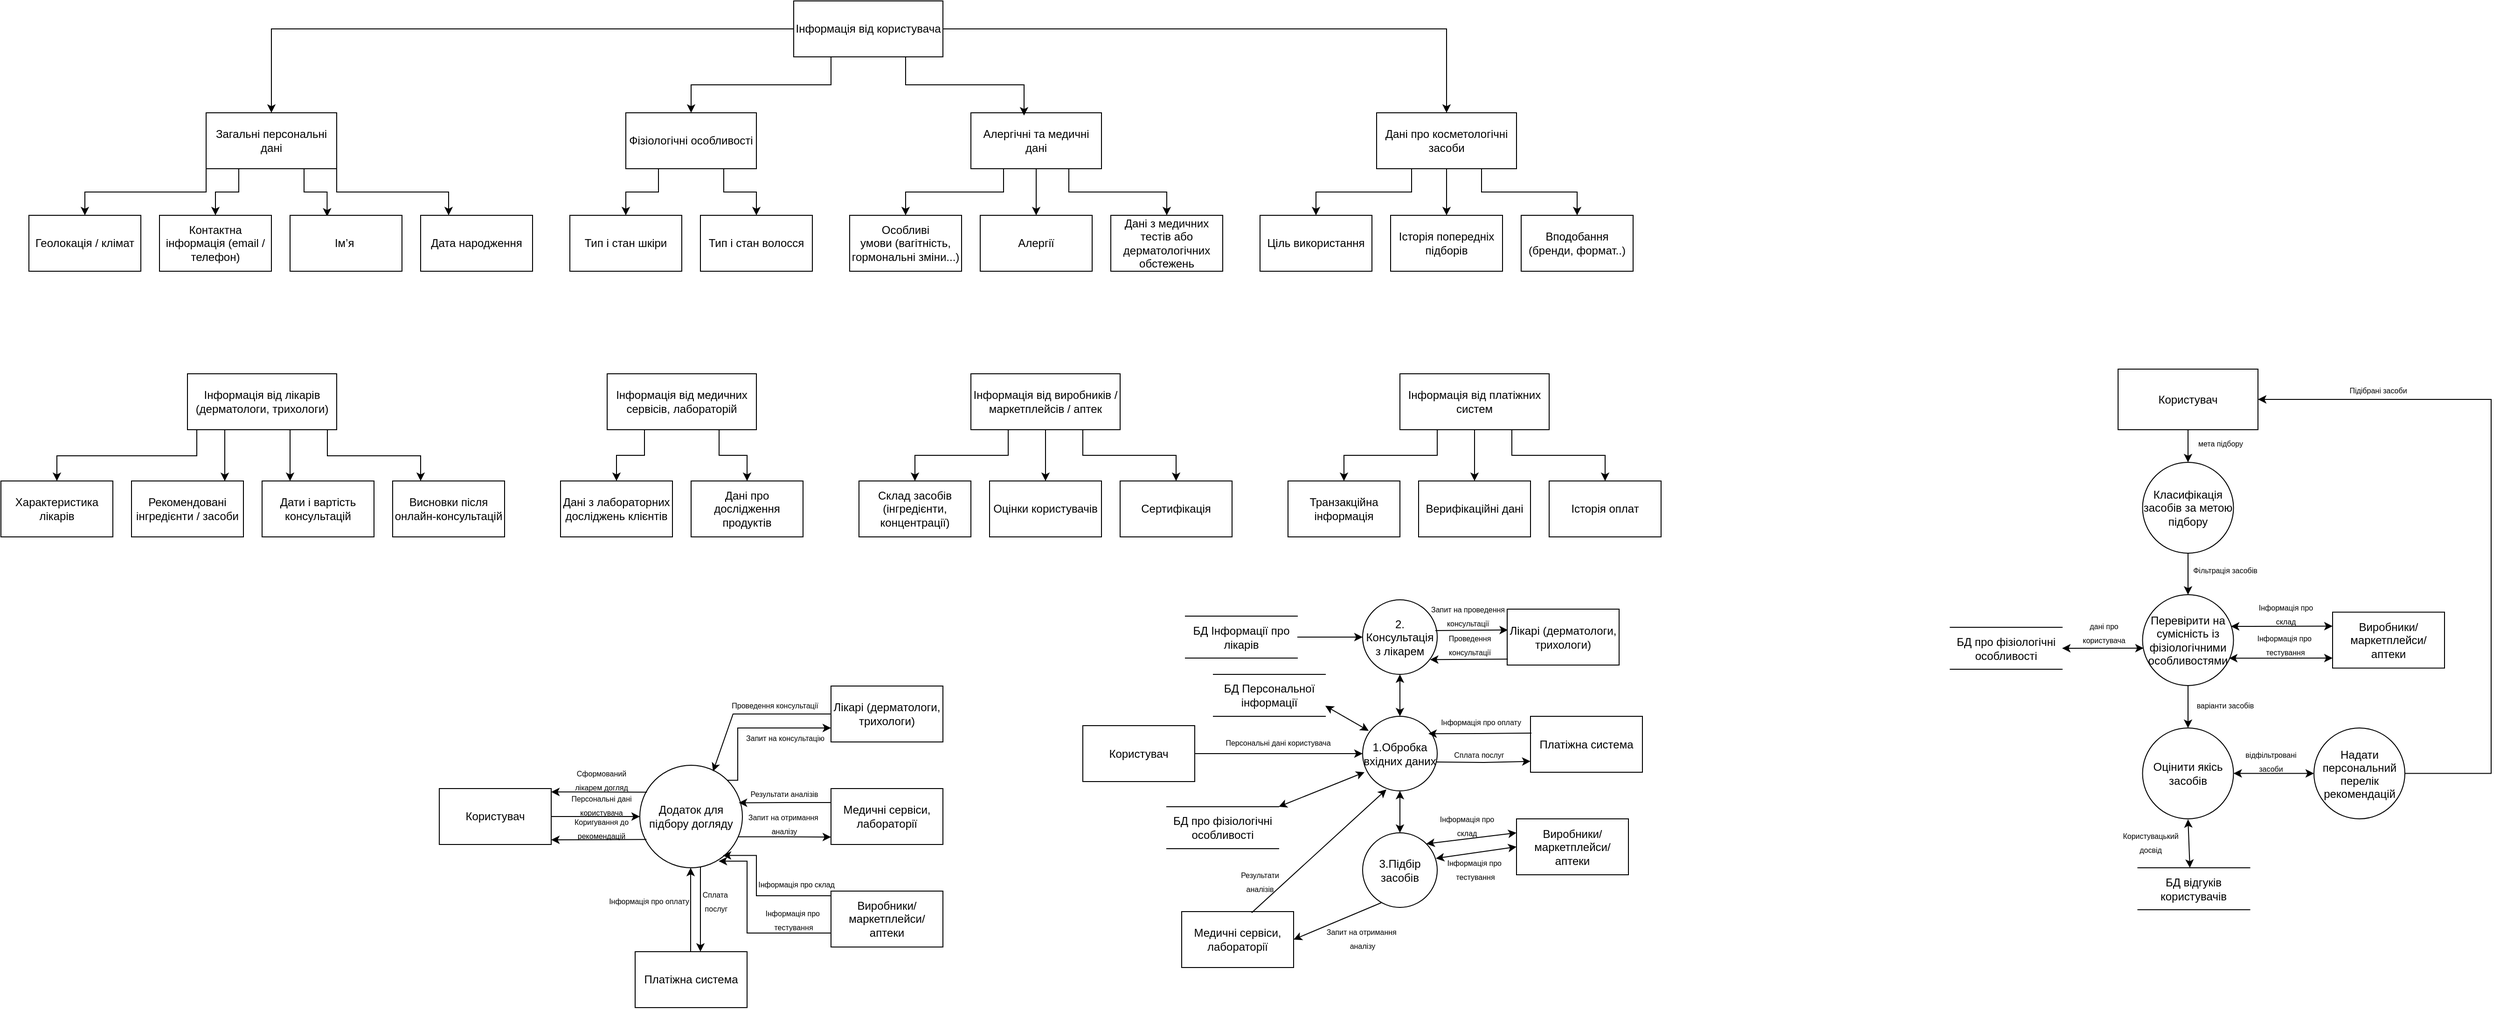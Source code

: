 <mxfile version="28.2.7">
  <diagram name="Page-1" id="nHtkJwjDJADX3kszTweU">
    <mxGraphModel dx="3541" dy="1849" grid="1" gridSize="10" guides="1" tooltips="1" connect="1" arrows="1" fold="1" page="1" pageScale="1" pageWidth="827" pageHeight="1169" math="0" shadow="0">
      <root>
        <mxCell id="0" />
        <mxCell id="1" parent="0" />
        <mxCell id="k3gkesRyHBmJgMEclzgZ-37" style="edgeStyle=orthogonalEdgeStyle;rounded=0;orthogonalLoop=1;jettySize=auto;html=1;exitX=0;exitY=0.5;exitDx=0;exitDy=0;entryX=0.5;entryY=0;entryDx=0;entryDy=0;" edge="1" parent="1" source="k3gkesRyHBmJgMEclzgZ-1" target="k3gkesRyHBmJgMEclzgZ-3">
          <mxGeometry relative="1" as="geometry" />
        </mxCell>
        <mxCell id="k3gkesRyHBmJgMEclzgZ-38" style="edgeStyle=orthogonalEdgeStyle;rounded=0;orthogonalLoop=1;jettySize=auto;html=1;exitX=0.25;exitY=1;exitDx=0;exitDy=0;entryX=0.5;entryY=0;entryDx=0;entryDy=0;" edge="1" parent="1" source="k3gkesRyHBmJgMEclzgZ-1" target="k3gkesRyHBmJgMEclzgZ-2">
          <mxGeometry relative="1" as="geometry" />
        </mxCell>
        <mxCell id="k3gkesRyHBmJgMEclzgZ-40" style="edgeStyle=orthogonalEdgeStyle;rounded=0;orthogonalLoop=1;jettySize=auto;html=1;exitX=1;exitY=0.5;exitDx=0;exitDy=0;entryX=0.5;entryY=0;entryDx=0;entryDy=0;" edge="1" parent="1" source="k3gkesRyHBmJgMEclzgZ-1" target="k3gkesRyHBmJgMEclzgZ-5">
          <mxGeometry relative="1" as="geometry" />
        </mxCell>
        <mxCell id="k3gkesRyHBmJgMEclzgZ-1" value="Інформація від користувача" style="rounded=0;whiteSpace=wrap;html=1;" vertex="1" parent="1">
          <mxGeometry x="580" y="40" width="160" height="60" as="geometry" />
        </mxCell>
        <mxCell id="k3gkesRyHBmJgMEclzgZ-45" style="edgeStyle=orthogonalEdgeStyle;rounded=0;orthogonalLoop=1;jettySize=auto;html=1;exitX=0.25;exitY=1;exitDx=0;exitDy=0;" edge="1" parent="1" source="k3gkesRyHBmJgMEclzgZ-2" target="k3gkesRyHBmJgMEclzgZ-10">
          <mxGeometry relative="1" as="geometry" />
        </mxCell>
        <mxCell id="k3gkesRyHBmJgMEclzgZ-46" style="edgeStyle=orthogonalEdgeStyle;rounded=0;orthogonalLoop=1;jettySize=auto;html=1;exitX=0.75;exitY=1;exitDx=0;exitDy=0;" edge="1" parent="1" source="k3gkesRyHBmJgMEclzgZ-2" target="k3gkesRyHBmJgMEclzgZ-11">
          <mxGeometry relative="1" as="geometry" />
        </mxCell>
        <mxCell id="k3gkesRyHBmJgMEclzgZ-2" value="Фізіологічні особливості" style="rounded=0;whiteSpace=wrap;html=1;" vertex="1" parent="1">
          <mxGeometry x="400" y="160" width="140" height="60" as="geometry" />
        </mxCell>
        <mxCell id="k3gkesRyHBmJgMEclzgZ-41" style="edgeStyle=orthogonalEdgeStyle;rounded=0;orthogonalLoop=1;jettySize=auto;html=1;exitX=0;exitY=1;exitDx=0;exitDy=0;entryX=0.5;entryY=0;entryDx=0;entryDy=0;" edge="1" parent="1" source="k3gkesRyHBmJgMEclzgZ-3" target="k3gkesRyHBmJgMEclzgZ-9">
          <mxGeometry relative="1" as="geometry" />
        </mxCell>
        <mxCell id="k3gkesRyHBmJgMEclzgZ-42" style="edgeStyle=orthogonalEdgeStyle;rounded=0;orthogonalLoop=1;jettySize=auto;html=1;exitX=0.25;exitY=1;exitDx=0;exitDy=0;" edge="1" parent="1" source="k3gkesRyHBmJgMEclzgZ-3" target="k3gkesRyHBmJgMEclzgZ-8">
          <mxGeometry relative="1" as="geometry" />
        </mxCell>
        <mxCell id="k3gkesRyHBmJgMEclzgZ-43" style="edgeStyle=orthogonalEdgeStyle;rounded=0;orthogonalLoop=1;jettySize=auto;html=1;exitX=0.75;exitY=1;exitDx=0;exitDy=0;entryX=0.331;entryY=0.022;entryDx=0;entryDy=0;entryPerimeter=0;" edge="1" parent="1" source="k3gkesRyHBmJgMEclzgZ-3" target="k3gkesRyHBmJgMEclzgZ-6">
          <mxGeometry relative="1" as="geometry">
            <Array as="points">
              <mxPoint x="55" y="245" />
              <mxPoint x="80" y="245" />
            </Array>
          </mxGeometry>
        </mxCell>
        <mxCell id="k3gkesRyHBmJgMEclzgZ-44" style="edgeStyle=orthogonalEdgeStyle;rounded=0;orthogonalLoop=1;jettySize=auto;html=1;exitX=1;exitY=1;exitDx=0;exitDy=0;entryX=0.25;entryY=0;entryDx=0;entryDy=0;" edge="1" parent="1" source="k3gkesRyHBmJgMEclzgZ-3" target="k3gkesRyHBmJgMEclzgZ-7">
          <mxGeometry relative="1" as="geometry" />
        </mxCell>
        <mxCell id="k3gkesRyHBmJgMEclzgZ-3" value="Загальні персональні дані" style="rounded=0;whiteSpace=wrap;html=1;" vertex="1" parent="1">
          <mxGeometry x="-50" y="160" width="140" height="60" as="geometry" />
        </mxCell>
        <mxCell id="k3gkesRyHBmJgMEclzgZ-47" style="edgeStyle=orthogonalEdgeStyle;rounded=0;orthogonalLoop=1;jettySize=auto;html=1;exitX=0.5;exitY=1;exitDx=0;exitDy=0;entryX=0.5;entryY=0;entryDx=0;entryDy=0;" edge="1" parent="1" source="k3gkesRyHBmJgMEclzgZ-4" target="k3gkesRyHBmJgMEclzgZ-14">
          <mxGeometry relative="1" as="geometry" />
        </mxCell>
        <mxCell id="k3gkesRyHBmJgMEclzgZ-48" style="edgeStyle=orthogonalEdgeStyle;rounded=0;orthogonalLoop=1;jettySize=auto;html=1;exitX=0.25;exitY=1;exitDx=0;exitDy=0;entryX=0.5;entryY=0;entryDx=0;entryDy=0;" edge="1" parent="1" source="k3gkesRyHBmJgMEclzgZ-4" target="k3gkesRyHBmJgMEclzgZ-13">
          <mxGeometry relative="1" as="geometry" />
        </mxCell>
        <mxCell id="k3gkesRyHBmJgMEclzgZ-49" style="edgeStyle=orthogonalEdgeStyle;rounded=0;orthogonalLoop=1;jettySize=auto;html=1;exitX=0.75;exitY=1;exitDx=0;exitDy=0;entryX=0.5;entryY=0;entryDx=0;entryDy=0;" edge="1" parent="1" source="k3gkesRyHBmJgMEclzgZ-4" target="k3gkesRyHBmJgMEclzgZ-16">
          <mxGeometry relative="1" as="geometry" />
        </mxCell>
        <mxCell id="k3gkesRyHBmJgMEclzgZ-4" value="Алергічні та медичні дані" style="rounded=0;whiteSpace=wrap;html=1;" vertex="1" parent="1">
          <mxGeometry x="770" y="160" width="140" height="60" as="geometry" />
        </mxCell>
        <mxCell id="k3gkesRyHBmJgMEclzgZ-50" style="edgeStyle=orthogonalEdgeStyle;rounded=0;orthogonalLoop=1;jettySize=auto;html=1;exitX=0.5;exitY=1;exitDx=0;exitDy=0;" edge="1" parent="1" source="k3gkesRyHBmJgMEclzgZ-5" target="k3gkesRyHBmJgMEclzgZ-19">
          <mxGeometry relative="1" as="geometry" />
        </mxCell>
        <mxCell id="k3gkesRyHBmJgMEclzgZ-51" style="edgeStyle=orthogonalEdgeStyle;rounded=0;orthogonalLoop=1;jettySize=auto;html=1;exitX=0.25;exitY=1;exitDx=0;exitDy=0;entryX=0.5;entryY=0;entryDx=0;entryDy=0;" edge="1" parent="1" source="k3gkesRyHBmJgMEclzgZ-5" target="k3gkesRyHBmJgMEclzgZ-18">
          <mxGeometry relative="1" as="geometry" />
        </mxCell>
        <mxCell id="k3gkesRyHBmJgMEclzgZ-52" style="edgeStyle=orthogonalEdgeStyle;rounded=0;orthogonalLoop=1;jettySize=auto;html=1;exitX=0.75;exitY=1;exitDx=0;exitDy=0;entryX=0.5;entryY=0;entryDx=0;entryDy=0;" edge="1" parent="1" source="k3gkesRyHBmJgMEclzgZ-5" target="k3gkesRyHBmJgMEclzgZ-20">
          <mxGeometry relative="1" as="geometry" />
        </mxCell>
        <mxCell id="k3gkesRyHBmJgMEclzgZ-5" value="Дані про косметологічні засоби" style="rounded=0;whiteSpace=wrap;html=1;" vertex="1" parent="1">
          <mxGeometry x="1205" y="160" width="150" height="60" as="geometry" />
        </mxCell>
        <mxCell id="k3gkesRyHBmJgMEclzgZ-6" value="Ім’я&amp;nbsp;" style="rounded=0;whiteSpace=wrap;html=1;" vertex="1" parent="1">
          <mxGeometry x="40" y="270" width="120" height="60" as="geometry" />
        </mxCell>
        <mxCell id="k3gkesRyHBmJgMEclzgZ-7" value="Дата народження" style="rounded=0;whiteSpace=wrap;html=1;" vertex="1" parent="1">
          <mxGeometry x="180" y="270" width="120" height="60" as="geometry" />
        </mxCell>
        <mxCell id="k3gkesRyHBmJgMEclzgZ-8" value="Контактна інформація (email / телефон)" style="rounded=0;whiteSpace=wrap;html=1;" vertex="1" parent="1">
          <mxGeometry x="-100" y="270" width="120" height="60" as="geometry" />
        </mxCell>
        <mxCell id="k3gkesRyHBmJgMEclzgZ-9" value="Геолокація / клімат" style="rounded=0;whiteSpace=wrap;html=1;" vertex="1" parent="1">
          <mxGeometry x="-240" y="270" width="120" height="60" as="geometry" />
        </mxCell>
        <mxCell id="k3gkesRyHBmJgMEclzgZ-10" value="Тип і стан шкіри" style="rounded=0;whiteSpace=wrap;html=1;" vertex="1" parent="1">
          <mxGeometry x="340" y="270" width="120" height="60" as="geometry" />
        </mxCell>
        <mxCell id="k3gkesRyHBmJgMEclzgZ-11" value="Тип і стан волосся" style="rounded=0;whiteSpace=wrap;html=1;" vertex="1" parent="1">
          <mxGeometry x="480" y="270" width="120" height="60" as="geometry" />
        </mxCell>
        <mxCell id="k3gkesRyHBmJgMEclzgZ-13" value="&lt;span data-end=&quot;1123&quot; data-start=&quot;1104&quot;&gt;Особливі умови&lt;/span&gt;&amp;nbsp;(вагітність, гормональні зміни...)" style="rounded=0;whiteSpace=wrap;html=1;" vertex="1" parent="1">
          <mxGeometry x="640" y="270" width="120" height="60" as="geometry" />
        </mxCell>
        <mxCell id="k3gkesRyHBmJgMEclzgZ-14" value="Алергії" style="rounded=0;whiteSpace=wrap;html=1;" vertex="1" parent="1">
          <mxGeometry x="780" y="270" width="120" height="60" as="geometry" />
        </mxCell>
        <mxCell id="k3gkesRyHBmJgMEclzgZ-16" value="Дані з медичних тестів або дерматологічних обстежень" style="rounded=0;whiteSpace=wrap;html=1;" vertex="1" parent="1">
          <mxGeometry x="920" y="270" width="120" height="60" as="geometry" />
        </mxCell>
        <mxCell id="k3gkesRyHBmJgMEclzgZ-18" value="Ціль використання" style="rounded=0;whiteSpace=wrap;html=1;" vertex="1" parent="1">
          <mxGeometry x="1080" y="270" width="120" height="60" as="geometry" />
        </mxCell>
        <mxCell id="k3gkesRyHBmJgMEclzgZ-19" value="Історія попередніх підборів" style="rounded=0;whiteSpace=wrap;html=1;" vertex="1" parent="1">
          <mxGeometry x="1220" y="270" width="120" height="60" as="geometry" />
        </mxCell>
        <mxCell id="k3gkesRyHBmJgMEclzgZ-20" value="Вподобання (бренди, формат..)" style="rounded=0;whiteSpace=wrap;html=1;" vertex="1" parent="1">
          <mxGeometry x="1360" y="270" width="120" height="60" as="geometry" />
        </mxCell>
        <mxCell id="k3gkesRyHBmJgMEclzgZ-53" style="edgeStyle=orthogonalEdgeStyle;rounded=0;orthogonalLoop=1;jettySize=auto;html=1;exitX=0.25;exitY=1;exitDx=0;exitDy=0;entryX=0.5;entryY=0;entryDx=0;entryDy=0;" edge="1" parent="1" source="k3gkesRyHBmJgMEclzgZ-21" target="k3gkesRyHBmJgMEclzgZ-25">
          <mxGeometry relative="1" as="geometry">
            <Array as="points">
              <mxPoint x="-60" y="500" />
              <mxPoint x="-60" y="528" />
              <mxPoint x="-210" y="528" />
            </Array>
          </mxGeometry>
        </mxCell>
        <mxCell id="k3gkesRyHBmJgMEclzgZ-54" style="edgeStyle=orthogonalEdgeStyle;rounded=0;orthogonalLoop=1;jettySize=auto;html=1;exitX=0.25;exitY=1;exitDx=0;exitDy=0;entryX=0.829;entryY=0.002;entryDx=0;entryDy=0;entryPerimeter=0;" edge="1" parent="1" source="k3gkesRyHBmJgMEclzgZ-21" target="k3gkesRyHBmJgMEclzgZ-24">
          <mxGeometry relative="1" as="geometry">
            <mxPoint x="-20" y="530" as="targetPoint" />
            <Array as="points">
              <mxPoint x="-30" y="555" />
            </Array>
          </mxGeometry>
        </mxCell>
        <mxCell id="k3gkesRyHBmJgMEclzgZ-55" style="edgeStyle=orthogonalEdgeStyle;rounded=0;orthogonalLoop=1;jettySize=auto;html=1;exitX=0.5;exitY=1;exitDx=0;exitDy=0;entryX=0.25;entryY=0;entryDx=0;entryDy=0;" edge="1" parent="1" source="k3gkesRyHBmJgMEclzgZ-21" target="k3gkesRyHBmJgMEclzgZ-22">
          <mxGeometry relative="1" as="geometry">
            <Array as="points">
              <mxPoint x="40" y="500" />
            </Array>
          </mxGeometry>
        </mxCell>
        <mxCell id="k3gkesRyHBmJgMEclzgZ-56" style="edgeStyle=orthogonalEdgeStyle;rounded=0;orthogonalLoop=1;jettySize=auto;html=1;exitX=0.75;exitY=1;exitDx=0;exitDy=0;entryX=0.25;entryY=0;entryDx=0;entryDy=0;" edge="1" parent="1" source="k3gkesRyHBmJgMEclzgZ-21" target="k3gkesRyHBmJgMEclzgZ-23">
          <mxGeometry relative="1" as="geometry">
            <Array as="points">
              <mxPoint x="80" y="500" />
              <mxPoint x="80" y="528" />
              <mxPoint x="180" y="528" />
            </Array>
          </mxGeometry>
        </mxCell>
        <mxCell id="k3gkesRyHBmJgMEclzgZ-21" value="Інформація від лікарів (дерматологи, трихологи)" style="rounded=0;whiteSpace=wrap;html=1;" vertex="1" parent="1">
          <mxGeometry x="-70" y="440" width="160" height="60" as="geometry" />
        </mxCell>
        <mxCell id="k3gkesRyHBmJgMEclzgZ-22" value="Дати і вартість консультацій" style="rounded=0;whiteSpace=wrap;html=1;" vertex="1" parent="1">
          <mxGeometry x="10" y="555" width="120" height="60" as="geometry" />
        </mxCell>
        <mxCell id="k3gkesRyHBmJgMEclzgZ-23" value="Висновки після онлайн-консультацій" style="rounded=0;whiteSpace=wrap;html=1;" vertex="1" parent="1">
          <mxGeometry x="150" y="555" width="120" height="60" as="geometry" />
        </mxCell>
        <mxCell id="k3gkesRyHBmJgMEclzgZ-24" value="Рекомендовані інгредієнти / засоби" style="rounded=0;whiteSpace=wrap;html=1;" vertex="1" parent="1">
          <mxGeometry x="-130" y="555" width="120" height="60" as="geometry" />
        </mxCell>
        <mxCell id="k3gkesRyHBmJgMEclzgZ-25" value="Характеристика лікарів" style="rounded=0;whiteSpace=wrap;html=1;" vertex="1" parent="1">
          <mxGeometry x="-270" y="555" width="120" height="60" as="geometry" />
        </mxCell>
        <mxCell id="k3gkesRyHBmJgMEclzgZ-57" style="edgeStyle=orthogonalEdgeStyle;rounded=0;orthogonalLoop=1;jettySize=auto;html=1;exitX=0.25;exitY=1;exitDx=0;exitDy=0;" edge="1" parent="1" source="k3gkesRyHBmJgMEclzgZ-26" target="k3gkesRyHBmJgMEclzgZ-30">
          <mxGeometry relative="1" as="geometry" />
        </mxCell>
        <mxCell id="k3gkesRyHBmJgMEclzgZ-58" style="edgeStyle=orthogonalEdgeStyle;rounded=0;orthogonalLoop=1;jettySize=auto;html=1;exitX=0.75;exitY=1;exitDx=0;exitDy=0;entryX=0.5;entryY=0;entryDx=0;entryDy=0;" edge="1" parent="1" source="k3gkesRyHBmJgMEclzgZ-26" target="k3gkesRyHBmJgMEclzgZ-29">
          <mxGeometry relative="1" as="geometry" />
        </mxCell>
        <mxCell id="k3gkesRyHBmJgMEclzgZ-26" value="Інформація від медичних сервісів, лабораторій" style="rounded=0;whiteSpace=wrap;html=1;" vertex="1" parent="1">
          <mxGeometry x="380" y="440" width="160" height="60" as="geometry" />
        </mxCell>
        <mxCell id="k3gkesRyHBmJgMEclzgZ-27" value="Склад засобів (інгредієнти, концентрації)" style="rounded=0;whiteSpace=wrap;html=1;" vertex="1" parent="1">
          <mxGeometry x="650" y="555" width="120" height="60" as="geometry" />
        </mxCell>
        <mxCell id="k3gkesRyHBmJgMEclzgZ-28" value="Оцінки користувачів" style="rounded=0;whiteSpace=wrap;html=1;" vertex="1" parent="1">
          <mxGeometry x="790" y="555" width="120" height="60" as="geometry" />
        </mxCell>
        <mxCell id="k3gkesRyHBmJgMEclzgZ-29" value="Дані про дослідження продуктів" style="rounded=0;whiteSpace=wrap;html=1;" vertex="1" parent="1">
          <mxGeometry x="470" y="555" width="120" height="60" as="geometry" />
        </mxCell>
        <mxCell id="k3gkesRyHBmJgMEclzgZ-30" value="Дані з лабораторних досліджень клієнтів" style="rounded=0;whiteSpace=wrap;html=1;" vertex="1" parent="1">
          <mxGeometry x="330" y="555" width="120" height="60" as="geometry" />
        </mxCell>
        <mxCell id="k3gkesRyHBmJgMEclzgZ-59" style="edgeStyle=orthogonalEdgeStyle;rounded=0;orthogonalLoop=1;jettySize=auto;html=1;exitX=0.5;exitY=1;exitDx=0;exitDy=0;entryX=0.5;entryY=0;entryDx=0;entryDy=0;" edge="1" parent="1" source="k3gkesRyHBmJgMEclzgZ-31" target="k3gkesRyHBmJgMEclzgZ-28">
          <mxGeometry relative="1" as="geometry" />
        </mxCell>
        <mxCell id="k3gkesRyHBmJgMEclzgZ-60" style="edgeStyle=orthogonalEdgeStyle;rounded=0;orthogonalLoop=1;jettySize=auto;html=1;exitX=0.25;exitY=1;exitDx=0;exitDy=0;entryX=0.5;entryY=0;entryDx=0;entryDy=0;" edge="1" parent="1" source="k3gkesRyHBmJgMEclzgZ-31" target="k3gkesRyHBmJgMEclzgZ-27">
          <mxGeometry relative="1" as="geometry" />
        </mxCell>
        <mxCell id="k3gkesRyHBmJgMEclzgZ-61" style="edgeStyle=orthogonalEdgeStyle;rounded=0;orthogonalLoop=1;jettySize=auto;html=1;exitX=0.75;exitY=1;exitDx=0;exitDy=0;" edge="1" parent="1" source="k3gkesRyHBmJgMEclzgZ-31" target="k3gkesRyHBmJgMEclzgZ-32">
          <mxGeometry relative="1" as="geometry" />
        </mxCell>
        <mxCell id="k3gkesRyHBmJgMEclzgZ-31" value="Інформація від виробників / маркетплейсів / аптек" style="rounded=0;whiteSpace=wrap;html=1;" vertex="1" parent="1">
          <mxGeometry x="770" y="440" width="160" height="60" as="geometry" />
        </mxCell>
        <mxCell id="k3gkesRyHBmJgMEclzgZ-32" value="Сертифікація" style="rounded=0;whiteSpace=wrap;html=1;" vertex="1" parent="1">
          <mxGeometry x="930" y="555" width="120" height="60" as="geometry" />
        </mxCell>
        <mxCell id="k3gkesRyHBmJgMEclzgZ-33" value="Транзакційна інформація" style="rounded=0;whiteSpace=wrap;html=1;" vertex="1" parent="1">
          <mxGeometry x="1110" y="555" width="120" height="60" as="geometry" />
        </mxCell>
        <mxCell id="k3gkesRyHBmJgMEclzgZ-62" style="edgeStyle=orthogonalEdgeStyle;rounded=0;orthogonalLoop=1;jettySize=auto;html=1;exitX=0.5;exitY=1;exitDx=0;exitDy=0;entryX=0.5;entryY=0;entryDx=0;entryDy=0;" edge="1" parent="1" source="k3gkesRyHBmJgMEclzgZ-34" target="k3gkesRyHBmJgMEclzgZ-35">
          <mxGeometry relative="1" as="geometry" />
        </mxCell>
        <mxCell id="k3gkesRyHBmJgMEclzgZ-63" style="edgeStyle=orthogonalEdgeStyle;rounded=0;orthogonalLoop=1;jettySize=auto;html=1;exitX=0.25;exitY=1;exitDx=0;exitDy=0;entryX=0.5;entryY=0;entryDx=0;entryDy=0;" edge="1" parent="1" source="k3gkesRyHBmJgMEclzgZ-34" target="k3gkesRyHBmJgMEclzgZ-33">
          <mxGeometry relative="1" as="geometry" />
        </mxCell>
        <mxCell id="k3gkesRyHBmJgMEclzgZ-64" style="edgeStyle=orthogonalEdgeStyle;rounded=0;orthogonalLoop=1;jettySize=auto;html=1;exitX=0.75;exitY=1;exitDx=0;exitDy=0;" edge="1" parent="1" source="k3gkesRyHBmJgMEclzgZ-34" target="k3gkesRyHBmJgMEclzgZ-36">
          <mxGeometry relative="1" as="geometry" />
        </mxCell>
        <mxCell id="k3gkesRyHBmJgMEclzgZ-34" value="Інформація від платіжних систем" style="rounded=0;whiteSpace=wrap;html=1;" vertex="1" parent="1">
          <mxGeometry x="1230" y="440" width="160" height="60" as="geometry" />
        </mxCell>
        <mxCell id="k3gkesRyHBmJgMEclzgZ-35" value="Верифікаційні дані" style="rounded=0;whiteSpace=wrap;html=1;" vertex="1" parent="1">
          <mxGeometry x="1250" y="555" width="120" height="60" as="geometry" />
        </mxCell>
        <mxCell id="k3gkesRyHBmJgMEclzgZ-36" value="Історія оплат" style="rounded=0;whiteSpace=wrap;html=1;" vertex="1" parent="1">
          <mxGeometry x="1390" y="555" width="120" height="60" as="geometry" />
        </mxCell>
        <mxCell id="k3gkesRyHBmJgMEclzgZ-39" style="edgeStyle=orthogonalEdgeStyle;rounded=0;orthogonalLoop=1;jettySize=auto;html=1;exitX=0.75;exitY=1;exitDx=0;exitDy=0;entryX=0.407;entryY=0.05;entryDx=0;entryDy=0;entryPerimeter=0;" edge="1" parent="1" source="k3gkesRyHBmJgMEclzgZ-1" target="k3gkesRyHBmJgMEclzgZ-4">
          <mxGeometry relative="1" as="geometry" />
        </mxCell>
        <mxCell id="k3gkesRyHBmJgMEclzgZ-91" style="edgeStyle=orthogonalEdgeStyle;rounded=0;orthogonalLoop=1;jettySize=auto;html=1;entryX=0;entryY=0.5;entryDx=0;entryDy=0;exitX=0.957;exitY=0.698;exitDx=0;exitDy=0;exitPerimeter=0;" edge="1" parent="1" source="k3gkesRyHBmJgMEclzgZ-65">
          <mxGeometry relative="1" as="geometry">
            <mxPoint x="525" y="937" as="sourcePoint" />
            <mxPoint x="620" y="937" as="targetPoint" />
          </mxGeometry>
        </mxCell>
        <mxCell id="k3gkesRyHBmJgMEclzgZ-98" style="edgeStyle=orthogonalEdgeStyle;rounded=0;orthogonalLoop=1;jettySize=auto;html=1;" edge="1" parent="1" source="k3gkesRyHBmJgMEclzgZ-65" target="k3gkesRyHBmJgMEclzgZ-67">
          <mxGeometry relative="1" as="geometry">
            <Array as="points">
              <mxPoint x="480" y="980" />
              <mxPoint x="480" y="980" />
            </Array>
          </mxGeometry>
        </mxCell>
        <mxCell id="k3gkesRyHBmJgMEclzgZ-184" style="edgeStyle=orthogonalEdgeStyle;rounded=0;orthogonalLoop=1;jettySize=auto;html=1;exitX=1;exitY=0;exitDx=0;exitDy=0;entryX=0;entryY=0.75;entryDx=0;entryDy=0;" edge="1" parent="1" source="k3gkesRyHBmJgMEclzgZ-65" target="k3gkesRyHBmJgMEclzgZ-70">
          <mxGeometry relative="1" as="geometry">
            <Array as="points">
              <mxPoint x="520" y="876" />
              <mxPoint x="520" y="820" />
            </Array>
          </mxGeometry>
        </mxCell>
        <mxCell id="k3gkesRyHBmJgMEclzgZ-65" value="Додаток для підбору догляду" style="ellipse;whiteSpace=wrap;html=1;aspect=fixed;" vertex="1" parent="1">
          <mxGeometry x="415" y="860" width="110" height="110" as="geometry" />
        </mxCell>
        <mxCell id="k3gkesRyHBmJgMEclzgZ-66" value="Користувач" style="rounded=0;whiteSpace=wrap;html=1;" vertex="1" parent="1">
          <mxGeometry x="200" y="885" width="120" height="60" as="geometry" />
        </mxCell>
        <mxCell id="k3gkesRyHBmJgMEclzgZ-85" style="edgeStyle=orthogonalEdgeStyle;rounded=0;orthogonalLoop=1;jettySize=auto;html=1;exitX=0.5;exitY=0;exitDx=0;exitDy=0;entryX=0.5;entryY=1;entryDx=0;entryDy=0;" edge="1" parent="1">
          <mxGeometry relative="1" as="geometry">
            <mxPoint x="469.51" y="1060" as="sourcePoint" />
            <mxPoint x="469.51" y="970" as="targetPoint" />
          </mxGeometry>
        </mxCell>
        <mxCell id="k3gkesRyHBmJgMEclzgZ-67" value="Платіжна система" style="rounded=0;whiteSpace=wrap;html=1;" vertex="1" parent="1">
          <mxGeometry x="410" y="1060" width="120" height="60" as="geometry" />
        </mxCell>
        <mxCell id="k3gkesRyHBmJgMEclzgZ-68" value="Виробники/маркетплейси/ аптеки" style="rounded=0;whiteSpace=wrap;html=1;" vertex="1" parent="1">
          <mxGeometry x="620" y="995" width="120" height="60" as="geometry" />
        </mxCell>
        <mxCell id="k3gkesRyHBmJgMEclzgZ-69" value="Медичні сервіси, лабораторії" style="rounded=0;whiteSpace=wrap;html=1;" vertex="1" parent="1">
          <mxGeometry x="620" y="885" width="120" height="60" as="geometry" />
        </mxCell>
        <mxCell id="k3gkesRyHBmJgMEclzgZ-70" value="Лікарі (дерматологи, трихологи)" style="rounded=0;whiteSpace=wrap;html=1;" vertex="1" parent="1">
          <mxGeometry x="620" y="775" width="120" height="60" as="geometry" />
        </mxCell>
        <mxCell id="k3gkesRyHBmJgMEclzgZ-73" value="" style="endArrow=classic;html=1;rounded=0;entryX=1;entryY=0.75;entryDx=0;entryDy=0;exitX=0.065;exitY=0.724;exitDx=0;exitDy=0;exitPerimeter=0;" edge="1" parent="1" source="k3gkesRyHBmJgMEclzgZ-65">
          <mxGeometry width="50" height="50" relative="1" as="geometry">
            <mxPoint x="418.63" y="940.35" as="sourcePoint" />
            <mxPoint x="320" y="940" as="targetPoint" />
          </mxGeometry>
        </mxCell>
        <mxCell id="k3gkesRyHBmJgMEclzgZ-74" value="" style="endArrow=classic;html=1;rounded=0;entryX=1;entryY=0.143;entryDx=0;entryDy=0;entryPerimeter=0;exitX=0.07;exitY=0.262;exitDx=0;exitDy=0;exitPerimeter=0;" edge="1" parent="1" source="k3gkesRyHBmJgMEclzgZ-65">
          <mxGeometry width="50" height="50" relative="1" as="geometry">
            <mxPoint x="419.62" y="888.88" as="sourcePoint" />
            <mxPoint x="320" y="888.58" as="targetPoint" />
          </mxGeometry>
        </mxCell>
        <mxCell id="k3gkesRyHBmJgMEclzgZ-76" value="&lt;font style=&quot;font-size: 8px;&quot;&gt;Сформований лікарем догляд&lt;/font&gt;" style="text;html=1;whiteSpace=wrap;strokeColor=none;fillColor=none;align=center;verticalAlign=middle;rounded=0;" vertex="1" parent="1">
          <mxGeometry x="334" y="865" width="80" height="20" as="geometry" />
        </mxCell>
        <mxCell id="k3gkesRyHBmJgMEclzgZ-78" value="&lt;font style=&quot;font-size: 8px;&quot;&gt;Персональні дані користувача&lt;/font&gt;" style="text;html=1;whiteSpace=wrap;strokeColor=none;fillColor=none;align=center;verticalAlign=middle;rounded=0;" vertex="1" parent="1">
          <mxGeometry x="334" y="892" width="80" height="20" as="geometry" />
        </mxCell>
        <mxCell id="k3gkesRyHBmJgMEclzgZ-79" value="&lt;font style=&quot;font-size: 8px;&quot;&gt;Коригування до рекомендацій&lt;/font&gt;" style="text;html=1;whiteSpace=wrap;strokeColor=none;fillColor=none;align=center;verticalAlign=middle;rounded=0;" vertex="1" parent="1">
          <mxGeometry x="334" y="917" width="80" height="20" as="geometry" />
        </mxCell>
        <mxCell id="k3gkesRyHBmJgMEclzgZ-80" value="" style="endArrow=classic;html=1;rounded=0;exitX=1;exitY=0.5;exitDx=0;exitDy=0;entryX=0;entryY=0.5;entryDx=0;entryDy=0;" edge="1" parent="1" source="k3gkesRyHBmJgMEclzgZ-66" target="k3gkesRyHBmJgMEclzgZ-65">
          <mxGeometry width="50" height="50" relative="1" as="geometry">
            <mxPoint x="400" y="950" as="sourcePoint" />
            <mxPoint x="450" y="900" as="targetPoint" />
          </mxGeometry>
        </mxCell>
        <mxCell id="k3gkesRyHBmJgMEclzgZ-83" value="&lt;font style=&quot;font-size: 8px;&quot;&gt;Сплата&amp;nbsp;&lt;/font&gt;&lt;div&gt;&lt;font style=&quot;font-size: 8px;&quot;&gt;послуг&lt;/font&gt;&lt;/div&gt;" style="text;html=1;whiteSpace=wrap;strokeColor=none;fillColor=none;align=center;verticalAlign=middle;rounded=0;" vertex="1" parent="1">
          <mxGeometry x="457" y="995" width="80" height="20" as="geometry" />
        </mxCell>
        <mxCell id="k3gkesRyHBmJgMEclzgZ-84" value="&lt;div&gt;&lt;span style=&quot;font-size: 8px;&quot;&gt;Інформація про оплату&lt;/span&gt;&lt;/div&gt;" style="text;html=1;whiteSpace=wrap;strokeColor=none;fillColor=none;align=right;verticalAlign=middle;rounded=0;" vertex="1" parent="1">
          <mxGeometry x="380" y="995" width="90" height="20" as="geometry" />
        </mxCell>
        <mxCell id="k3gkesRyHBmJgMEclzgZ-89" style="edgeStyle=orthogonalEdgeStyle;rounded=0;orthogonalLoop=1;jettySize=auto;html=1;exitX=0;exitY=0.25;exitDx=0;exitDy=0;entryX=0.965;entryY=0.366;entryDx=0;entryDy=0;entryPerimeter=0;" edge="1" parent="1" source="k3gkesRyHBmJgMEclzgZ-69" target="k3gkesRyHBmJgMEclzgZ-65">
          <mxGeometry relative="1" as="geometry" />
        </mxCell>
        <mxCell id="k3gkesRyHBmJgMEclzgZ-92" style="edgeStyle=orthogonalEdgeStyle;rounded=0;orthogonalLoop=1;jettySize=auto;html=1;exitX=0;exitY=0.25;exitDx=0;exitDy=0;entryX=0.809;entryY=0.907;entryDx=0;entryDy=0;entryPerimeter=0;" edge="1" parent="1">
          <mxGeometry relative="1" as="geometry">
            <mxPoint x="620" y="1007" as="sourcePoint" />
            <mxPoint x="503.99" y="956.77" as="targetPoint" />
            <Array as="points">
              <mxPoint x="620" y="1000" />
              <mxPoint x="540" y="1000" />
              <mxPoint x="540" y="957" />
            </Array>
          </mxGeometry>
        </mxCell>
        <mxCell id="k3gkesRyHBmJgMEclzgZ-93" style="edgeStyle=orthogonalEdgeStyle;rounded=0;orthogonalLoop=1;jettySize=auto;html=1;exitX=0;exitY=0.5;exitDx=0;exitDy=0;entryX=0.769;entryY=0.935;entryDx=0;entryDy=0;entryPerimeter=0;" edge="1" parent="1" source="k3gkesRyHBmJgMEclzgZ-68" target="k3gkesRyHBmJgMEclzgZ-65">
          <mxGeometry relative="1" as="geometry">
            <Array as="points">
              <mxPoint x="620" y="1040" />
              <mxPoint x="530" y="1040" />
              <mxPoint x="530" y="963" />
            </Array>
          </mxGeometry>
        </mxCell>
        <mxCell id="k3gkesRyHBmJgMEclzgZ-96" value="&lt;span style=&quot;font-size: 8px;&quot;&gt;Результати аналізів&lt;/span&gt;" style="text;html=1;whiteSpace=wrap;strokeColor=none;fillColor=none;align=center;verticalAlign=middle;rounded=0;" vertex="1" parent="1">
          <mxGeometry x="510" y="880" width="120" height="20" as="geometry" />
        </mxCell>
        <mxCell id="k3gkesRyHBmJgMEclzgZ-97" value="&lt;span style=&quot;font-size: 8px;&quot;&gt;Запит на отримання&amp;nbsp;&lt;/span&gt;&lt;div&gt;&lt;span style=&quot;font-size: 8px;&quot;&gt;аналізу&lt;/span&gt;&lt;/div&gt;" style="text;html=1;whiteSpace=wrap;strokeColor=none;fillColor=none;align=center;verticalAlign=middle;rounded=0;" vertex="1" parent="1">
          <mxGeometry x="510" y="912" width="120" height="20" as="geometry" />
        </mxCell>
        <mxCell id="k3gkesRyHBmJgMEclzgZ-99" value="&lt;span style=&quot;font-size: 8px;&quot;&gt;Інформація про&amp;nbsp;&lt;/span&gt;&lt;div&gt;&lt;span style=&quot;font-size: 8px;&quot;&gt;тестування&lt;/span&gt;&lt;/div&gt;" style="text;html=1;whiteSpace=wrap;strokeColor=none;fillColor=none;align=center;verticalAlign=middle;rounded=0;" vertex="1" parent="1">
          <mxGeometry x="520" y="1015" width="120" height="20" as="geometry" />
        </mxCell>
        <mxCell id="k3gkesRyHBmJgMEclzgZ-100" value="&lt;span style=&quot;font-size: 8px;&quot;&gt;Інформація про склад&lt;/span&gt;" style="text;html=1;whiteSpace=wrap;strokeColor=none;fillColor=none;align=center;verticalAlign=middle;rounded=0;" vertex="1" parent="1">
          <mxGeometry x="523" y="977" width="120" height="20" as="geometry" />
        </mxCell>
        <mxCell id="k3gkesRyHBmJgMEclzgZ-101" value="1.Обробка вхідних даних" style="ellipse;whiteSpace=wrap;html=1;aspect=fixed;" vertex="1" parent="1">
          <mxGeometry x="1190" y="807.5" width="80" height="80" as="geometry" />
        </mxCell>
        <mxCell id="k3gkesRyHBmJgMEclzgZ-105" style="edgeStyle=orthogonalEdgeStyle;rounded=0;orthogonalLoop=1;jettySize=auto;html=1;exitX=1;exitY=0.5;exitDx=0;exitDy=0;entryX=0;entryY=0.5;entryDx=0;entryDy=0;" edge="1" parent="1" source="k3gkesRyHBmJgMEclzgZ-102" target="k3gkesRyHBmJgMEclzgZ-101">
          <mxGeometry relative="1" as="geometry" />
        </mxCell>
        <mxCell id="k3gkesRyHBmJgMEclzgZ-102" value="Користувач" style="rounded=0;whiteSpace=wrap;html=1;" vertex="1" parent="1">
          <mxGeometry x="890" y="817.5" width="120" height="60" as="geometry" />
        </mxCell>
        <mxCell id="k3gkesRyHBmJgMEclzgZ-104" value="БД Персональної інформації" style="html=1;dashed=0;whiteSpace=wrap;shape=partialRectangle;right=0;left=0;" vertex="1" parent="1">
          <mxGeometry x="1030" y="762.5" width="120" height="45" as="geometry" />
        </mxCell>
        <mxCell id="k3gkesRyHBmJgMEclzgZ-108" value="3.Підбір засобів" style="ellipse;whiteSpace=wrap;html=1;aspect=fixed;" vertex="1" parent="1">
          <mxGeometry x="1190" y="932.5" width="80" height="80" as="geometry" />
        </mxCell>
        <mxCell id="k3gkesRyHBmJgMEclzgZ-110" value="БД про фізіологічні особливості" style="html=1;dashed=0;whiteSpace=wrap;shape=partialRectangle;right=0;left=0;" vertex="1" parent="1">
          <mxGeometry x="980" y="904.5" width="120" height="45" as="geometry" />
        </mxCell>
        <mxCell id="k3gkesRyHBmJgMEclzgZ-111" value="&lt;font style=&quot;font-size: 8px;&quot;&gt;Персональні дані користувача&lt;/font&gt;" style="text;html=1;whiteSpace=wrap;strokeColor=none;fillColor=none;align=center;verticalAlign=middle;rounded=0;" vertex="1" parent="1">
          <mxGeometry x="1030" y="825" width="139" height="20" as="geometry" />
        </mxCell>
        <mxCell id="k3gkesRyHBmJgMEclzgZ-113" value="" style="endArrow=classic;startArrow=classic;html=1;rounded=0;exitX=1;exitY=0;exitDx=0;exitDy=0;entryX=0.025;entryY=0.75;entryDx=0;entryDy=0;entryPerimeter=0;" edge="1" parent="1" source="k3gkesRyHBmJgMEclzgZ-110" target="k3gkesRyHBmJgMEclzgZ-101">
          <mxGeometry width="50" height="50" relative="1" as="geometry">
            <mxPoint x="1110" y="922.5" as="sourcePoint" />
            <mxPoint x="1160" y="872.5" as="targetPoint" />
          </mxGeometry>
        </mxCell>
        <mxCell id="k3gkesRyHBmJgMEclzgZ-114" value="Медичні сервіси, лабораторії" style="rounded=0;whiteSpace=wrap;html=1;" vertex="1" parent="1">
          <mxGeometry x="996" y="1017" width="120" height="60" as="geometry" />
        </mxCell>
        <mxCell id="k3gkesRyHBmJgMEclzgZ-116" value="&lt;span style=&quot;font-size: 8px;&quot;&gt;Результати аналізів&lt;/span&gt;" style="text;html=1;whiteSpace=wrap;strokeColor=none;fillColor=none;align=center;verticalAlign=middle;rounded=0;" vertex="1" parent="1">
          <mxGeometry x="1050" y="970" width="60" height="27" as="geometry" />
        </mxCell>
        <mxCell id="k3gkesRyHBmJgMEclzgZ-119" value="" style="endArrow=classic;html=1;rounded=0;entryX=1;entryY=0.5;entryDx=0;entryDy=0;" edge="1" parent="1" target="k3gkesRyHBmJgMEclzgZ-114">
          <mxGeometry width="50" height="50" relative="1" as="geometry">
            <mxPoint x="1210" y="1007.5" as="sourcePoint" />
            <mxPoint x="1260" y="957.5" as="targetPoint" />
          </mxGeometry>
        </mxCell>
        <mxCell id="k3gkesRyHBmJgMEclzgZ-120" value="&lt;span style=&quot;font-size: 8px;&quot;&gt;Запит на отримання&amp;nbsp;&lt;/span&gt;&lt;div&gt;&lt;span style=&quot;font-size: 8px;&quot;&gt;аналізу&lt;/span&gt;&lt;/div&gt;" style="text;html=1;whiteSpace=wrap;strokeColor=none;fillColor=none;align=center;verticalAlign=middle;rounded=0;" vertex="1" parent="1">
          <mxGeometry x="1130" y="1035" width="120" height="20" as="geometry" />
        </mxCell>
        <mxCell id="k3gkesRyHBmJgMEclzgZ-121" value="Виробники/маркетплейси/ аптеки" style="rounded=0;whiteSpace=wrap;html=1;" vertex="1" parent="1">
          <mxGeometry x="1355" y="917.5" width="120" height="60" as="geometry" />
        </mxCell>
        <mxCell id="k3gkesRyHBmJgMEclzgZ-129" value="&lt;span style=&quot;font-size: 8px;&quot;&gt;Інформація про склад&lt;/span&gt;" style="text;html=1;whiteSpace=wrap;strokeColor=none;fillColor=none;align=center;verticalAlign=middle;rounded=0;rotation=0;" vertex="1" parent="1">
          <mxGeometry x="1262" y="913.5" width="80" height="20" as="geometry" />
        </mxCell>
        <mxCell id="k3gkesRyHBmJgMEclzgZ-130" value="" style="endArrow=classic;html=1;rounded=0;exitX=0.625;exitY=0.02;exitDx=0;exitDy=0;exitPerimeter=0;entryX=0.319;entryY=0.981;entryDx=0;entryDy=0;entryPerimeter=0;" edge="1" parent="1" source="k3gkesRyHBmJgMEclzgZ-114" target="k3gkesRyHBmJgMEclzgZ-101">
          <mxGeometry width="50" height="50" relative="1" as="geometry">
            <mxPoint x="1050" y="1027.5" as="sourcePoint" />
            <mxPoint x="1100" y="977.5" as="targetPoint" />
            <Array as="points" />
          </mxGeometry>
        </mxCell>
        <mxCell id="k3gkesRyHBmJgMEclzgZ-132" value="" style="endArrow=classic;startArrow=classic;html=1;rounded=0;exitX=0;exitY=0.25;exitDx=0;exitDy=0;entryX=1;entryY=0;entryDx=0;entryDy=0;" edge="1" parent="1" source="k3gkesRyHBmJgMEclzgZ-121" target="k3gkesRyHBmJgMEclzgZ-108">
          <mxGeometry width="50" height="50" relative="1" as="geometry">
            <mxPoint x="1210" y="1097.5" as="sourcePoint" />
            <mxPoint x="1261" y="997.5" as="targetPoint" />
          </mxGeometry>
        </mxCell>
        <mxCell id="k3gkesRyHBmJgMEclzgZ-133" value="" style="endArrow=classic;startArrow=classic;html=1;rounded=0;entryX=0.146;entryY=-0.027;entryDx=0;entryDy=0;entryPerimeter=0;exitX=0;exitY=0.5;exitDx=0;exitDy=0;" edge="1" parent="1" source="k3gkesRyHBmJgMEclzgZ-121" target="k3gkesRyHBmJgMEclzgZ-134">
          <mxGeometry width="50" height="50" relative="1" as="geometry">
            <mxPoint x="1210" y="1097.5" as="sourcePoint" />
            <mxPoint x="1260" y="1047.5" as="targetPoint" />
          </mxGeometry>
        </mxCell>
        <mxCell id="k3gkesRyHBmJgMEclzgZ-134" value="&lt;span style=&quot;font-size: 8px;&quot;&gt;Інформація про&amp;nbsp;&lt;/span&gt;&lt;div&gt;&lt;span style=&quot;font-size: 8px;&quot;&gt;тестування&lt;/span&gt;&lt;/div&gt;" style="text;html=1;whiteSpace=wrap;strokeColor=none;fillColor=none;align=center;verticalAlign=middle;rounded=0;" vertex="1" parent="1">
          <mxGeometry x="1251" y="960.5" width="120" height="20" as="geometry" />
        </mxCell>
        <mxCell id="k3gkesRyHBmJgMEclzgZ-135" value="2. Консультація з лікарем" style="ellipse;whiteSpace=wrap;html=1;aspect=fixed;" vertex="1" parent="1">
          <mxGeometry x="1190" y="682.5" width="80" height="80" as="geometry" />
        </mxCell>
        <mxCell id="k3gkesRyHBmJgMEclzgZ-136" value="Лікарі (дерматологи, трихологи)" style="rounded=0;whiteSpace=wrap;html=1;" vertex="1" parent="1">
          <mxGeometry x="1345" y="692.5" width="120" height="60" as="geometry" />
        </mxCell>
        <mxCell id="k3gkesRyHBmJgMEclzgZ-137" value="" style="endArrow=classic;html=1;rounded=0;exitX=0;exitY=0.5;exitDx=0;exitDy=0;entryX=0.714;entryY=0.059;entryDx=0;entryDy=0;entryPerimeter=0;" edge="1" parent="1" source="k3gkesRyHBmJgMEclzgZ-70" target="k3gkesRyHBmJgMEclzgZ-65">
          <mxGeometry width="50" height="50" relative="1" as="geometry">
            <mxPoint x="770" y="1030" as="sourcePoint" />
            <mxPoint x="820" y="980" as="targetPoint" />
            <Array as="points">
              <mxPoint x="560" y="805" />
              <mxPoint x="515" y="805" />
            </Array>
          </mxGeometry>
        </mxCell>
        <mxCell id="k3gkesRyHBmJgMEclzgZ-138" value="&lt;span style=&quot;font-size: 8px;&quot;&gt;Проведення консультації&lt;/span&gt;" style="text;html=1;whiteSpace=wrap;strokeColor=none;fillColor=none;align=center;verticalAlign=middle;rounded=0;" vertex="1" parent="1">
          <mxGeometry x="500" y="785" width="120" height="20" as="geometry" />
        </mxCell>
        <mxCell id="k3gkesRyHBmJgMEclzgZ-140" value="&lt;span style=&quot;font-size: 8px;&quot;&gt;Проведення консультації&lt;/span&gt;" style="text;html=1;whiteSpace=wrap;strokeColor=none;fillColor=none;align=center;verticalAlign=middle;rounded=0;" vertex="1" parent="1">
          <mxGeometry x="1265" y="720" width="80" height="20" as="geometry" />
        </mxCell>
        <mxCell id="k3gkesRyHBmJgMEclzgZ-148" value="" style="edgeStyle=orthogonalEdgeStyle;rounded=0;orthogonalLoop=1;jettySize=auto;html=1;" edge="1" parent="1" source="k3gkesRyHBmJgMEclzgZ-142" target="k3gkesRyHBmJgMEclzgZ-135">
          <mxGeometry relative="1" as="geometry" />
        </mxCell>
        <mxCell id="k3gkesRyHBmJgMEclzgZ-142" value="БД Інформації про лікарів" style="html=1;dashed=0;whiteSpace=wrap;shape=partialRectangle;right=0;left=0;" vertex="1" parent="1">
          <mxGeometry x="1000" y="700" width="120" height="45" as="geometry" />
        </mxCell>
        <mxCell id="k3gkesRyHBmJgMEclzgZ-145" value="" style="endArrow=classic;startArrow=classic;html=1;rounded=0;entryX=0.5;entryY=1;entryDx=0;entryDy=0;exitX=0.5;exitY=0;exitDx=0;exitDy=0;" edge="1" parent="1" source="k3gkesRyHBmJgMEclzgZ-101" target="k3gkesRyHBmJgMEclzgZ-135">
          <mxGeometry width="50" height="50" relative="1" as="geometry">
            <mxPoint x="1210" y="880" as="sourcePoint" />
            <mxPoint x="1260" y="830" as="targetPoint" />
          </mxGeometry>
        </mxCell>
        <mxCell id="k3gkesRyHBmJgMEclzgZ-146" value="" style="endArrow=classic;startArrow=classic;html=1;rounded=0;entryX=0.5;entryY=0;entryDx=0;entryDy=0;exitX=0.5;exitY=1;exitDx=0;exitDy=0;" edge="1" parent="1" source="k3gkesRyHBmJgMEclzgZ-101" target="k3gkesRyHBmJgMEclzgZ-108">
          <mxGeometry width="50" height="50" relative="1" as="geometry">
            <mxPoint x="1210" y="880" as="sourcePoint" />
            <mxPoint x="1260" y="830" as="targetPoint" />
          </mxGeometry>
        </mxCell>
        <mxCell id="k3gkesRyHBmJgMEclzgZ-149" value="" style="endArrow=classic;startArrow=classic;html=1;rounded=0;exitX=1;exitY=0.75;exitDx=0;exitDy=0;entryX=0.081;entryY=0.194;entryDx=0;entryDy=0;entryPerimeter=0;" edge="1" parent="1" source="k3gkesRyHBmJgMEclzgZ-104" target="k3gkesRyHBmJgMEclzgZ-101">
          <mxGeometry width="50" height="50" relative="1" as="geometry">
            <mxPoint x="1140" y="930" as="sourcePoint" />
            <mxPoint x="1200" y="830" as="targetPoint" />
          </mxGeometry>
        </mxCell>
        <mxCell id="k3gkesRyHBmJgMEclzgZ-150" value="Платіжна система" style="rounded=0;whiteSpace=wrap;html=1;" vertex="1" parent="1">
          <mxGeometry x="1370" y="807.5" width="120" height="60" as="geometry" />
        </mxCell>
        <mxCell id="k3gkesRyHBmJgMEclzgZ-151" style="edgeStyle=orthogonalEdgeStyle;rounded=0;orthogonalLoop=1;jettySize=auto;html=1;exitX=1;exitY=0.5;exitDx=0;exitDy=0;entryX=0.008;entryY=0.655;entryDx=0;entryDy=0;entryPerimeter=0;" edge="1" parent="1">
          <mxGeometry relative="1" as="geometry">
            <mxPoint x="1269" y="856.5" as="sourcePoint" />
            <mxPoint x="1369.96" y="855.8" as="targetPoint" />
          </mxGeometry>
        </mxCell>
        <mxCell id="k3gkesRyHBmJgMEclzgZ-153" value="&lt;span style=&quot;font-size: 8px;&quot;&gt;Сплата послуг&lt;/span&gt;" style="text;html=1;whiteSpace=wrap;strokeColor=none;fillColor=none;align=center;verticalAlign=middle;rounded=0;rotation=0;" vertex="1" parent="1">
          <mxGeometry x="1275" y="838" width="80" height="20" as="geometry" />
        </mxCell>
        <mxCell id="k3gkesRyHBmJgMEclzgZ-154" style="edgeStyle=orthogonalEdgeStyle;rounded=0;orthogonalLoop=1;jettySize=auto;html=1;exitX=0;exitY=0.25;exitDx=0;exitDy=0;entryX=0.869;entryY=0.195;entryDx=0;entryDy=0;entryPerimeter=0;" edge="1" parent="1">
          <mxGeometry relative="1" as="geometry">
            <mxPoint x="1371" y="825.5" as="sourcePoint" />
            <mxPoint x="1260.52" y="826.1" as="targetPoint" />
          </mxGeometry>
        </mxCell>
        <mxCell id="k3gkesRyHBmJgMEclzgZ-156" value="&lt;div&gt;&lt;span style=&quot;font-size: 8px;&quot;&gt;Інформація про оплату&lt;/span&gt;&lt;/div&gt;" style="text;html=1;whiteSpace=wrap;strokeColor=none;fillColor=none;align=right;verticalAlign=middle;rounded=0;" vertex="1" parent="1">
          <mxGeometry x="1272" y="802.5" width="90" height="20" as="geometry" />
        </mxCell>
        <mxCell id="k3gkesRyHBmJgMEclzgZ-179" style="edgeStyle=orthogonalEdgeStyle;rounded=0;orthogonalLoop=1;jettySize=auto;html=1;exitX=0.5;exitY=1;exitDx=0;exitDy=0;" edge="1" parent="1" source="k3gkesRyHBmJgMEclzgZ-157" target="k3gkesRyHBmJgMEclzgZ-161">
          <mxGeometry relative="1" as="geometry" />
        </mxCell>
        <mxCell id="k3gkesRyHBmJgMEclzgZ-157" value="Класифікація засобів за метою підбору" style="ellipse;whiteSpace=wrap;html=1;aspect=fixed;" vertex="1" parent="1">
          <mxGeometry x="2026.25" y="535" width="97.5" height="97.5" as="geometry" />
        </mxCell>
        <mxCell id="k3gkesRyHBmJgMEclzgZ-180" style="edgeStyle=orthogonalEdgeStyle;rounded=0;orthogonalLoop=1;jettySize=auto;html=1;exitX=0.5;exitY=1;exitDx=0;exitDy=0;entryX=0.5;entryY=0;entryDx=0;entryDy=0;" edge="1" parent="1" source="k3gkesRyHBmJgMEclzgZ-159" target="k3gkesRyHBmJgMEclzgZ-157">
          <mxGeometry relative="1" as="geometry" />
        </mxCell>
        <mxCell id="k3gkesRyHBmJgMEclzgZ-159" value="Користувач" style="rounded=0;whiteSpace=wrap;html=1;" vertex="1" parent="1">
          <mxGeometry x="2000" y="435" width="150" height="65" as="geometry" />
        </mxCell>
        <mxCell id="k3gkesRyHBmJgMEclzgZ-178" style="edgeStyle=orthogonalEdgeStyle;rounded=0;orthogonalLoop=1;jettySize=auto;html=1;exitX=0.5;exitY=1;exitDx=0;exitDy=0;" edge="1" parent="1" source="k3gkesRyHBmJgMEclzgZ-161" target="k3gkesRyHBmJgMEclzgZ-165">
          <mxGeometry relative="1" as="geometry" />
        </mxCell>
        <mxCell id="k3gkesRyHBmJgMEclzgZ-161" value="Перевірити на сумісність із фізіологічними особливостями" style="ellipse;whiteSpace=wrap;html=1;aspect=fixed;" vertex="1" parent="1">
          <mxGeometry x="2026.25" y="677" width="97.5" height="97.5" as="geometry" />
        </mxCell>
        <mxCell id="k3gkesRyHBmJgMEclzgZ-162" value="БД про фізіологічні особливості" style="html=1;dashed=0;whiteSpace=wrap;shape=partialRectangle;right=0;left=0;" vertex="1" parent="1">
          <mxGeometry x="1820" y="712" width="120" height="45" as="geometry" />
        </mxCell>
        <mxCell id="k3gkesRyHBmJgMEclzgZ-164" value="" style="endArrow=classic;startArrow=classic;html=1;rounded=0;exitX=1;exitY=0.5;exitDx=0;exitDy=0;entryX=0.012;entryY=0.588;entryDx=0;entryDy=0;entryPerimeter=0;" edge="1" parent="1" source="k3gkesRyHBmJgMEclzgZ-162" target="k3gkesRyHBmJgMEclzgZ-161">
          <mxGeometry width="50" height="50" relative="1" as="geometry">
            <mxPoint x="1930" y="675" as="sourcePoint" />
            <mxPoint x="1980" y="625" as="targetPoint" />
          </mxGeometry>
        </mxCell>
        <mxCell id="k3gkesRyHBmJgMEclzgZ-165" value="Оцінити якісь засобів" style="ellipse;whiteSpace=wrap;html=1;aspect=fixed;" vertex="1" parent="1">
          <mxGeometry x="2026.25" y="820" width="97.5" height="97.5" as="geometry" />
        </mxCell>
        <mxCell id="k3gkesRyHBmJgMEclzgZ-166" value="БД відгуків користувачів" style="html=1;dashed=0;whiteSpace=wrap;shape=partialRectangle;right=0;left=0;" vertex="1" parent="1">
          <mxGeometry x="2021.25" y="970" width="120" height="45" as="geometry" />
        </mxCell>
        <mxCell id="k3gkesRyHBmJgMEclzgZ-167" value="" style="endArrow=classic;startArrow=classic;html=1;rounded=0;" edge="1" parent="1">
          <mxGeometry width="50" height="50" relative="1" as="geometry">
            <mxPoint x="2077" y="970" as="sourcePoint" />
            <mxPoint x="2075" y="918" as="targetPoint" />
          </mxGeometry>
        </mxCell>
        <mxCell id="k3gkesRyHBmJgMEclzgZ-192" style="edgeStyle=orthogonalEdgeStyle;rounded=0;orthogonalLoop=1;jettySize=auto;html=1;exitX=1;exitY=0.5;exitDx=0;exitDy=0;entryX=1;entryY=0.5;entryDx=0;entryDy=0;" edge="1" parent="1" source="k3gkesRyHBmJgMEclzgZ-168" target="k3gkesRyHBmJgMEclzgZ-159">
          <mxGeometry relative="1" as="geometry">
            <Array as="points">
              <mxPoint x="2400" y="869" />
              <mxPoint x="2400" y="468" />
            </Array>
          </mxGeometry>
        </mxCell>
        <mxCell id="k3gkesRyHBmJgMEclzgZ-168" value="&lt;p style=&quot;margin: 0px; font-variant-numeric: normal; font-variant-east-asian: normal; font-variant-alternates: normal; font-size-adjust: none; font-kerning: auto; font-optical-sizing: auto; font-feature-settings: normal; font-variation-settings: normal; font-variant-position: normal; font-variant-emoji: normal; font-stretch: normal; line-height: normal;&quot; class=&quot;p1&quot;&gt;Надати персональний&lt;/p&gt;&lt;p style=&quot;margin: 0px; font-variant-numeric: normal; font-variant-east-asian: normal; font-variant-alternates: normal; font-size-adjust: none; font-kerning: auto; font-optical-sizing: auto; font-feature-settings: normal; font-variation-settings: normal; font-variant-position: normal; font-variant-emoji: normal; font-stretch: normal; line-height: normal;&quot; class=&quot;p1&quot;&gt;перелік рекомендацій&lt;/p&gt;" style="ellipse;whiteSpace=wrap;html=1;aspect=fixed;align=center;" vertex="1" parent="1">
          <mxGeometry x="2210" y="820" width="97.5" height="97.5" as="geometry" />
        </mxCell>
        <mxCell id="k3gkesRyHBmJgMEclzgZ-169" value="" style="endArrow=classic;startArrow=classic;html=1;rounded=0;exitX=1;exitY=0.5;exitDx=0;exitDy=0;entryX=0;entryY=0.5;entryDx=0;entryDy=0;" edge="1" parent="1" source="k3gkesRyHBmJgMEclzgZ-165" target="k3gkesRyHBmJgMEclzgZ-168">
          <mxGeometry width="50" height="50" relative="1" as="geometry">
            <mxPoint x="2180" y="565" as="sourcePoint" />
            <mxPoint x="2230" y="515" as="targetPoint" />
          </mxGeometry>
        </mxCell>
        <mxCell id="k3gkesRyHBmJgMEclzgZ-170" value="Виробники/маркетплейси/ аптеки" style="rounded=0;whiteSpace=wrap;html=1;" vertex="1" parent="1">
          <mxGeometry x="2230" y="695.75" width="120" height="60" as="geometry" />
        </mxCell>
        <mxCell id="k3gkesRyHBmJgMEclzgZ-171" value="&lt;span style=&quot;font-size: 8px;&quot;&gt;Інформація про склад&lt;/span&gt;" style="text;html=1;whiteSpace=wrap;strokeColor=none;fillColor=none;align=center;verticalAlign=middle;rounded=0;rotation=0;" vertex="1" parent="1">
          <mxGeometry x="2140" y="687" width="80" height="20" as="geometry" />
        </mxCell>
        <mxCell id="k3gkesRyHBmJgMEclzgZ-174" value="" style="endArrow=classic;startArrow=classic;html=1;rounded=0;entryX=0;entryY=0.25;entryDx=0;entryDy=0;" edge="1" parent="1" target="k3gkesRyHBmJgMEclzgZ-170">
          <mxGeometry width="50" height="50" relative="1" as="geometry">
            <mxPoint x="2121" y="711" as="sourcePoint" />
            <mxPoint x="2171" y="661" as="targetPoint" />
          </mxGeometry>
        </mxCell>
        <mxCell id="k3gkesRyHBmJgMEclzgZ-175" value="&lt;span style=&quot;font-size: 8px;&quot;&gt;Інформація про&amp;nbsp;&lt;/span&gt;&lt;div&gt;&lt;span style=&quot;font-size: 8px;&quot;&gt;тестування&lt;/span&gt;&lt;/div&gt;" style="text;html=1;whiteSpace=wrap;strokeColor=none;fillColor=none;align=center;verticalAlign=middle;rounded=0;" vertex="1" parent="1">
          <mxGeometry x="2120" y="720" width="119" height="20" as="geometry" />
        </mxCell>
        <mxCell id="k3gkesRyHBmJgMEclzgZ-177" value="" style="endArrow=classic;startArrow=classic;html=1;rounded=0;exitX=0.951;exitY=0.699;exitDx=0;exitDy=0;exitPerimeter=0;" edge="1" parent="1" source="k3gkesRyHBmJgMEclzgZ-161">
          <mxGeometry width="50" height="50" relative="1" as="geometry">
            <mxPoint x="2119" y="747.5" as="sourcePoint" />
            <mxPoint x="2230" y="745" as="targetPoint" />
          </mxGeometry>
        </mxCell>
        <mxCell id="k3gkesRyHBmJgMEclzgZ-185" value="&lt;span style=&quot;font-size: 8px;&quot;&gt;Запит на консультацію&lt;/span&gt;" style="text;html=1;whiteSpace=wrap;strokeColor=none;fillColor=none;align=center;verticalAlign=middle;rounded=0;" vertex="1" parent="1">
          <mxGeometry x="511" y="819.5" width="120" height="20" as="geometry" />
        </mxCell>
        <mxCell id="k3gkesRyHBmJgMEclzgZ-186" value="" style="endArrow=classic;html=1;rounded=0;entryX=0.006;entryY=0.373;entryDx=0;entryDy=0;entryPerimeter=0;exitX=0.976;exitY=0.412;exitDx=0;exitDy=0;exitPerimeter=0;" edge="1" parent="1" source="k3gkesRyHBmJgMEclzgZ-135" target="k3gkesRyHBmJgMEclzgZ-136">
          <mxGeometry width="50" height="50" relative="1" as="geometry">
            <mxPoint x="1230" y="780" as="sourcePoint" />
            <mxPoint x="1280" y="730" as="targetPoint" />
          </mxGeometry>
        </mxCell>
        <mxCell id="k3gkesRyHBmJgMEclzgZ-187" value="" style="endArrow=classic;html=1;rounded=0;entryX=0.903;entryY=0.802;entryDx=0;entryDy=0;entryPerimeter=0;exitX=0.006;exitY=0.893;exitDx=0;exitDy=0;exitPerimeter=0;" edge="1" parent="1" source="k3gkesRyHBmJgMEclzgZ-136" target="k3gkesRyHBmJgMEclzgZ-135">
          <mxGeometry width="50" height="50" relative="1" as="geometry">
            <mxPoint x="1230" y="780" as="sourcePoint" />
            <mxPoint x="1280" y="730" as="targetPoint" />
          </mxGeometry>
        </mxCell>
        <mxCell id="k3gkesRyHBmJgMEclzgZ-188" value="&lt;span style=&quot;font-size: 8px;&quot;&gt;Запит на проведення консультації&lt;/span&gt;" style="text;html=1;whiteSpace=wrap;strokeColor=none;fillColor=none;align=center;verticalAlign=middle;rounded=0;" vertex="1" parent="1">
          <mxGeometry x="1258" y="689" width="90" height="20" as="geometry" />
        </mxCell>
        <mxCell id="k3gkesRyHBmJgMEclzgZ-193" value="&lt;span style=&quot;font-size: 8px;&quot;&gt;Підібрані засоби&lt;/span&gt;" style="text;html=1;whiteSpace=wrap;strokeColor=none;fillColor=none;align=center;verticalAlign=middle;rounded=0;rotation=0;" vertex="1" parent="1">
          <mxGeometry x="2239" y="447" width="80" height="20" as="geometry" />
        </mxCell>
        <mxCell id="k3gkesRyHBmJgMEclzgZ-194" value="&lt;span style=&quot;font-size: 8px;&quot;&gt;дані про користувача&lt;/span&gt;" style="text;html=1;whiteSpace=wrap;strokeColor=none;fillColor=none;align=center;verticalAlign=middle;rounded=0;rotation=0;" vertex="1" parent="1">
          <mxGeometry x="1945.25" y="707" width="80" height="20" as="geometry" />
        </mxCell>
        <mxCell id="k3gkesRyHBmJgMEclzgZ-195" value="&lt;span style=&quot;font-size: 8px;&quot;&gt;мета підбору&lt;/span&gt;" style="text;html=1;whiteSpace=wrap;strokeColor=none;fillColor=none;align=center;verticalAlign=middle;rounded=0;rotation=0;" vertex="1" parent="1">
          <mxGeometry x="2070" y="504" width="80" height="20" as="geometry" />
        </mxCell>
        <mxCell id="k3gkesRyHBmJgMEclzgZ-197" value="&lt;span style=&quot;font-size: 8px;&quot;&gt;Фільтрація засобів&lt;/span&gt;" style="text;html=1;whiteSpace=wrap;strokeColor=none;fillColor=none;align=center;verticalAlign=middle;rounded=0;rotation=0;" vertex="1" parent="1">
          <mxGeometry x="2075" y="640" width="80" height="20" as="geometry" />
        </mxCell>
        <mxCell id="k3gkesRyHBmJgMEclzgZ-198" value="&lt;span style=&quot;font-size: 8px;&quot;&gt;варіанти засобів&lt;/span&gt;" style="text;html=1;whiteSpace=wrap;strokeColor=none;fillColor=none;align=center;verticalAlign=middle;rounded=0;rotation=0;" vertex="1" parent="1">
          <mxGeometry x="2075" y="785" width="80" height="20" as="geometry" />
        </mxCell>
        <mxCell id="k3gkesRyHBmJgMEclzgZ-199" value="&lt;span style=&quot;font-size: 8px;&quot;&gt;відфільтровані засоби&lt;/span&gt;" style="text;html=1;whiteSpace=wrap;strokeColor=none;fillColor=none;align=center;verticalAlign=middle;rounded=0;rotation=0;" vertex="1" parent="1">
          <mxGeometry x="2123.75" y="845" width="80" height="20" as="geometry" />
        </mxCell>
        <mxCell id="k3gkesRyHBmJgMEclzgZ-200" value="&lt;span style=&quot;font-size: 8px;&quot;&gt;Користувацький досвід&lt;/span&gt;" style="text;html=1;whiteSpace=wrap;strokeColor=none;fillColor=none;align=center;verticalAlign=middle;rounded=0;rotation=0;" vertex="1" parent="1">
          <mxGeometry x="1995" y="931.5" width="80" height="20" as="geometry" />
        </mxCell>
      </root>
    </mxGraphModel>
  </diagram>
</mxfile>
